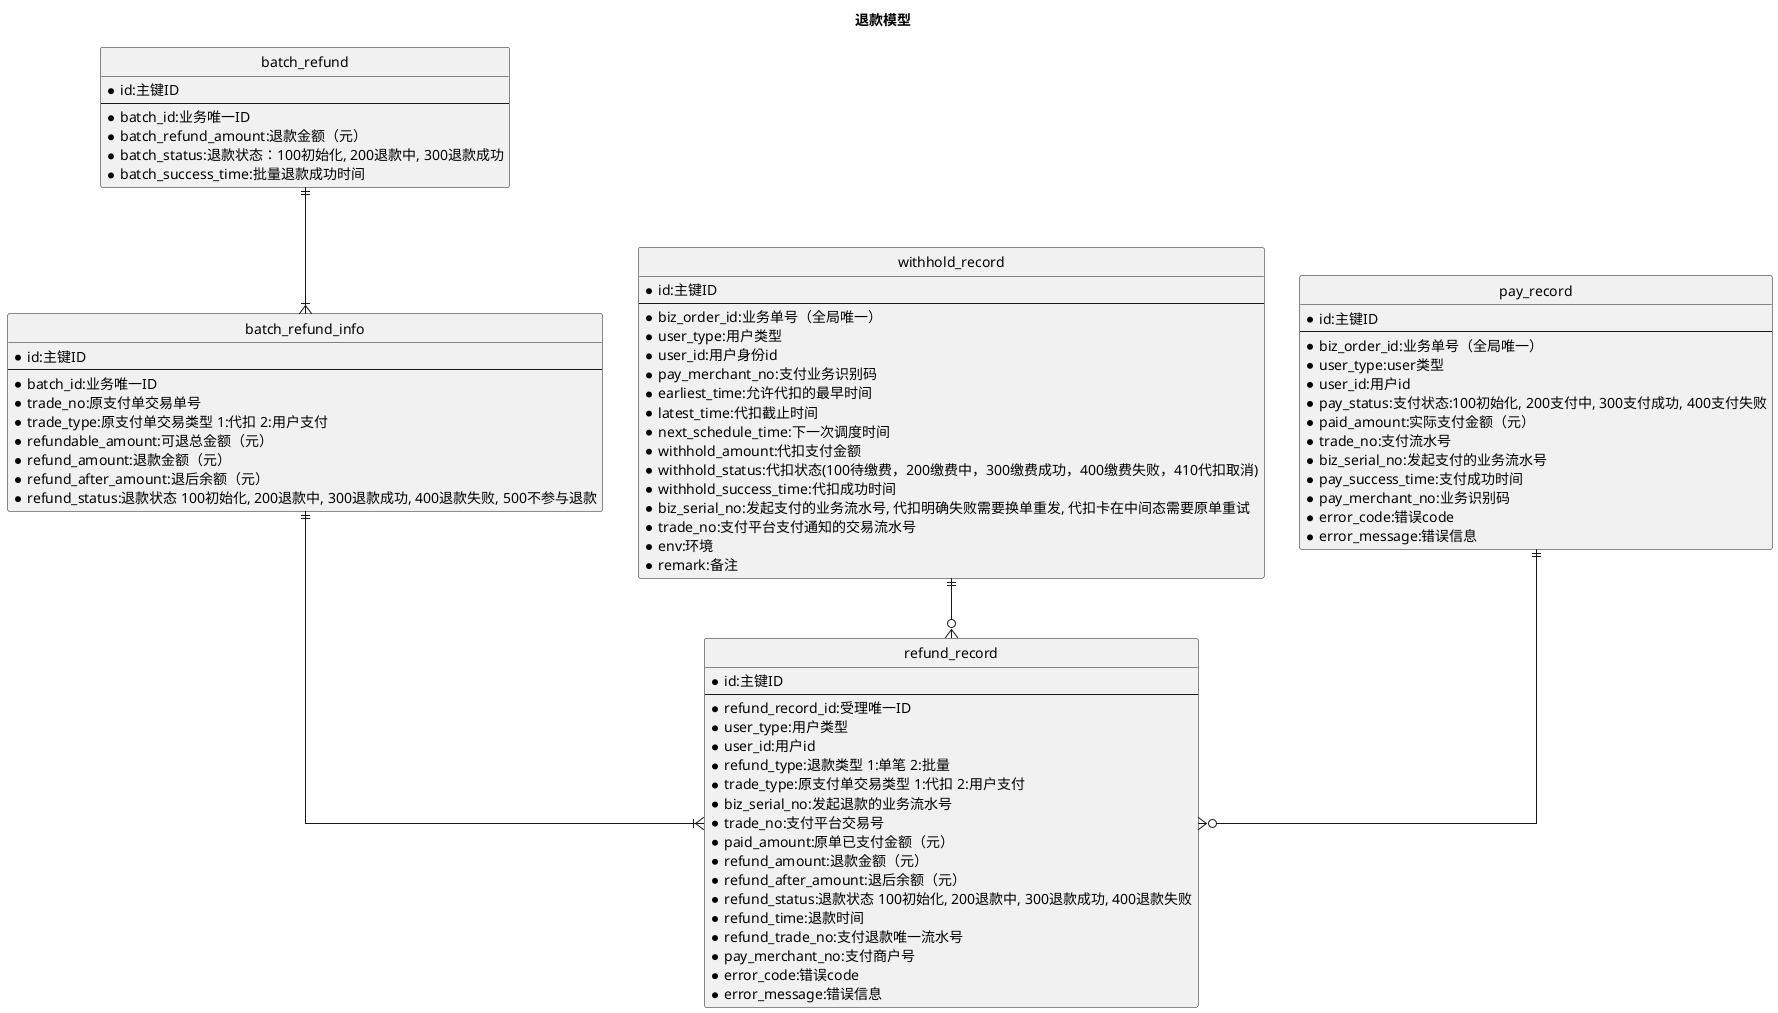 @startuml

title 退款模型

'隐藏类标'
hide circle

'使用直线'
skinparam linetype ortho

entity "batch_refund" {
*id:主键ID
--
*batch_id:业务唯一ID
*batch_refund_amount:退款金额（元）
*batch_status:退款状态：100初始化, 200退款中, 300退款成功
*batch_success_time:批量退款成功时间
}

entity "batch_refund_info" {
*id:主键ID
--
*batch_id:业务唯一ID
*trade_no:原支付单交易单号
*trade_type:原支付单交易类型 1:代扣 2:用户支付
*refundable_amount:可退总金额（元）
*refund_amount:退款金额（元）
*refund_after_amount:退后余额（元）
*refund_status:退款状态 100初始化, 200退款中, 300退款成功, 400退款失败, 500不参与退款
}

entity "refund_record" {
*id:主键ID
--
*refund_record_id:受理唯一ID
*user_type:用户类型
*user_id:用户id
*refund_type:退款类型 1:单笔 2:批量
*trade_type:原支付单交易类型 1:代扣 2:用户支付
*biz_serial_no:发起退款的业务流水号
*trade_no:支付平台交易号
*paid_amount:原单已支付金额（元）
*refund_amount:退款金额（元）
*refund_after_amount:退后余额（元）
*refund_status:退款状态 100初始化, 200退款中, 300退款成功, 400退款失败
*refund_time:退款时间
*refund_trade_no:支付退款唯一流水号
*pay_merchant_no:支付商户号
*error_code:错误code
*error_message:错误信息
}

entity "withhold_record" {
*id:主键ID
--
*biz_order_id:业务单号（全局唯一）
*user_type:用户类型
*user_id:用户身份id
*pay_merchant_no:支付业务识别码
*earliest_time:允许代扣的最早时间
*latest_time:代扣截止时间
*next_schedule_time:下一次调度时间
*withhold_amount:代扣支付金额
*withhold_status:代扣状态(100待缴费，200缴费中，300缴费成功，400缴费失败，410代扣取消)
*withhold_success_time:代扣成功时间
*biz_serial_no:发起支付的业务流水号, 代扣明确失败需要换单重发, 代扣卡在中间态需要原单重试
*trade_no:支付平台支付通知的交易流水号
*env:环境
*remark:备注
}

entity "pay_record" {
*id:主键ID
--
*biz_order_id:业务单号（全局唯一）
*user_type:user类型
*user_id:用户id
*pay_status:支付状态:100初始化, 200支付中, 300支付成功, 400支付失败
*paid_amount:实际支付金额（元）
*trade_no:支付流水号
*biz_serial_no:发起支付的业务流水号
*pay_success_time:支付成功时间
*pay_merchant_no:业务识别码
*error_code:错误code
*error_message:错误信息
}

'一对多'
batch_refund ||--|{ batch_refund_info
'一对多'
batch_refund_info ||--|{ refund_record
'一对0或多'
withhold_record ||--o{ refund_record
'一对0或多'
pay_record ||--o{ refund_record

@enduml
